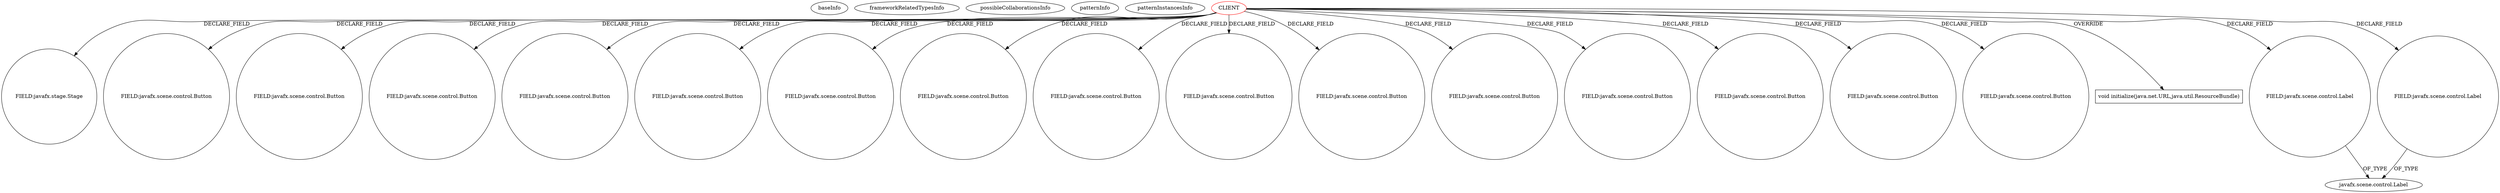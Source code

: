 digraph {
baseInfo[graphId=496,category="pattern",isAnonymous=false,possibleRelation=false]
frameworkRelatedTypesInfo[]
possibleCollaborationsInfo[]
patternInfo[frequency=2.0,patternRootClient=0]
patternInstancesInfo[0="walker-clint-AIProj3~/walker-clint-AIProj3/AIProj3-master/src/application/GameBoardController.java~GameBoardController~4712",1="RomeoGolf-BC~/RomeoGolf-BC/BC-master/src/romeogolf/bc/MainController.java~MainController~1142"]
73[label="FIELD:javafx.stage.Stage",vertexType="FIELD_DECLARATION",isFrameworkType=false,shape=circle]
0[label="CLIENT",vertexType="ROOT_CLIENT_CLASS_DECLARATION",isFrameworkType=false,color=red]
105[label="FIELD:javafx.scene.control.Button",vertexType="FIELD_DECLARATION",isFrameworkType=false,shape=circle]
42[label="FIELD:javafx.scene.control.Button",vertexType="FIELD_DECLARATION",isFrameworkType=false,shape=circle]
77[label="FIELD:javafx.scene.control.Button",vertexType="FIELD_DECLARATION",isFrameworkType=false,shape=circle]
81[label="FIELD:javafx.scene.control.Button",vertexType="FIELD_DECLARATION",isFrameworkType=false,shape=circle]
63[label="FIELD:javafx.scene.control.Button",vertexType="FIELD_DECLARATION",isFrameworkType=false,shape=circle]
12[label="FIELD:javafx.scene.control.Button",vertexType="FIELD_DECLARATION",isFrameworkType=false,shape=circle]
2[label="FIELD:javafx.scene.control.Button",vertexType="FIELD_DECLARATION",isFrameworkType=false,shape=circle]
103[label="FIELD:javafx.scene.control.Button",vertexType="FIELD_DECLARATION",isFrameworkType=false,shape=circle]
75[label="FIELD:javafx.scene.control.Button",vertexType="FIELD_DECLARATION",isFrameworkType=false,shape=circle]
28[label="FIELD:javafx.scene.control.Button",vertexType="FIELD_DECLARATION",isFrameworkType=false,shape=circle]
97[label="FIELD:javafx.scene.control.Button",vertexType="FIELD_DECLARATION",isFrameworkType=false,shape=circle]
115[label="FIELD:javafx.scene.control.Button",vertexType="FIELD_DECLARATION",isFrameworkType=false,shape=circle]
93[label="FIELD:javafx.scene.control.Button",vertexType="FIELD_DECLARATION",isFrameworkType=false,shape=circle]
46[label="FIELD:javafx.scene.control.Button",vertexType="FIELD_DECLARATION",isFrameworkType=false,shape=circle]
117[label="FIELD:javafx.scene.control.Button",vertexType="FIELD_DECLARATION",isFrameworkType=false,shape=circle]
119[label="void initialize(java.net.URL,java.util.ResourceBundle)",vertexType="OVERRIDING_METHOD_DECLARATION",isFrameworkType=false,shape=box]
20[label="FIELD:javafx.scene.control.Label",vertexType="FIELD_DECLARATION",isFrameworkType=false,shape=circle]
17[label="javafx.scene.control.Label",vertexType="FRAMEWORK_CLASS_TYPE",isFrameworkType=false]
26[label="FIELD:javafx.scene.control.Label",vertexType="FIELD_DECLARATION",isFrameworkType=false,shape=circle]
0->20[label="DECLARE_FIELD"]
0->26[label="DECLARE_FIELD"]
0->42[label="DECLARE_FIELD"]
0->73[label="DECLARE_FIELD"]
0->117[label="DECLARE_FIELD"]
0->28[label="DECLARE_FIELD"]
0->81[label="DECLARE_FIELD"]
0->46[label="DECLARE_FIELD"]
0->115[label="DECLARE_FIELD"]
0->63[label="DECLARE_FIELD"]
0->12[label="DECLARE_FIELD"]
20->17[label="OF_TYPE"]
0->75[label="DECLARE_FIELD"]
0->119[label="OVERRIDE"]
0->103[label="DECLARE_FIELD"]
0->2[label="DECLARE_FIELD"]
0->77[label="DECLARE_FIELD"]
0->105[label="DECLARE_FIELD"]
26->17[label="OF_TYPE"]
0->93[label="DECLARE_FIELD"]
0->97[label="DECLARE_FIELD"]
}

